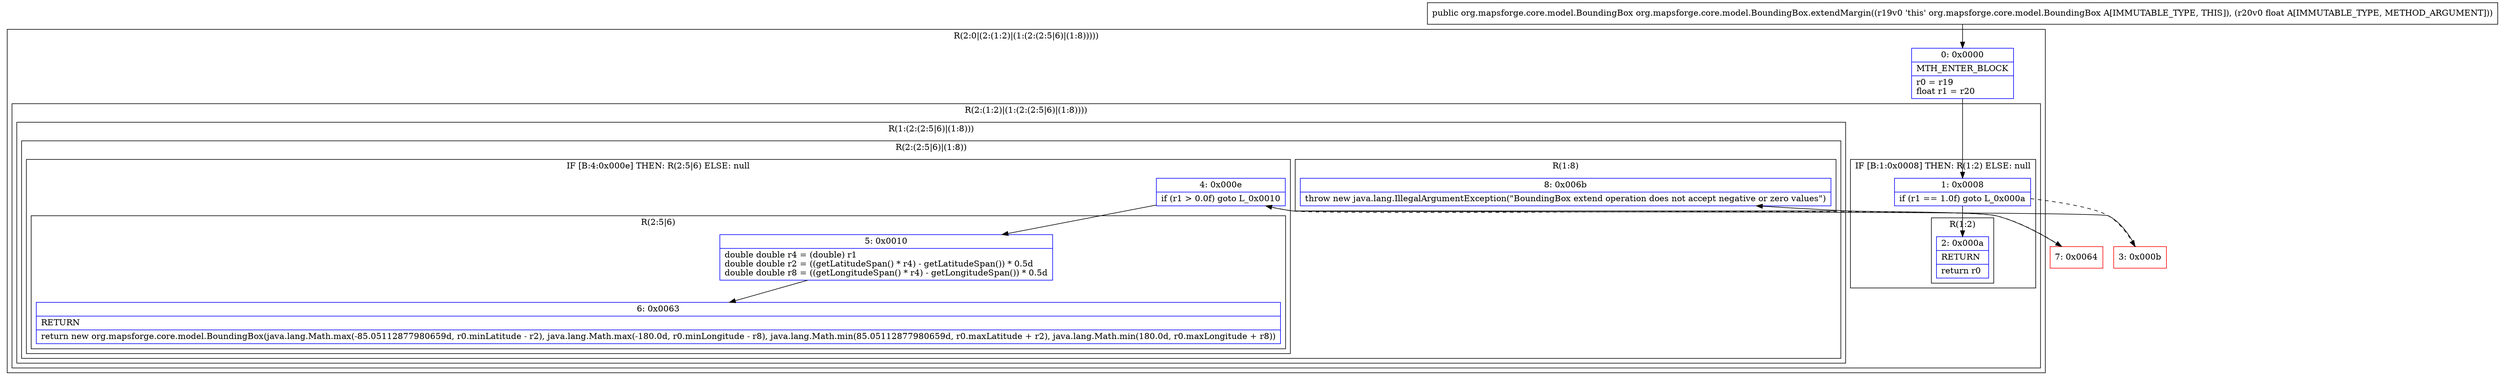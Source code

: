 digraph "CFG fororg.mapsforge.core.model.BoundingBox.extendMargin(F)Lorg\/mapsforge\/core\/model\/BoundingBox;" {
subgraph cluster_Region_160759421 {
label = "R(2:0|(2:(1:2)|(1:(2:(2:5|6)|(1:8)))))";
node [shape=record,color=blue];
Node_0 [shape=record,label="{0\:\ 0x0000|MTH_ENTER_BLOCK\l|r0 = r19\lfloat r1 = r20\l}"];
subgraph cluster_Region_48567456 {
label = "R(2:(1:2)|(1:(2:(2:5|6)|(1:8))))";
node [shape=record,color=blue];
subgraph cluster_IfRegion_783683934 {
label = "IF [B:1:0x0008] THEN: R(1:2) ELSE: null";
node [shape=record,color=blue];
Node_1 [shape=record,label="{1\:\ 0x0008|if (r1 == 1.0f) goto L_0x000a\l}"];
subgraph cluster_Region_197755459 {
label = "R(1:2)";
node [shape=record,color=blue];
Node_2 [shape=record,label="{2\:\ 0x000a|RETURN\l|return r0\l}"];
}
}
subgraph cluster_Region_1359921757 {
label = "R(1:(2:(2:5|6)|(1:8)))";
node [shape=record,color=blue];
subgraph cluster_Region_1014251037 {
label = "R(2:(2:5|6)|(1:8))";
node [shape=record,color=blue];
subgraph cluster_IfRegion_1913960491 {
label = "IF [B:4:0x000e] THEN: R(2:5|6) ELSE: null";
node [shape=record,color=blue];
Node_4 [shape=record,label="{4\:\ 0x000e|if (r1 \> 0.0f) goto L_0x0010\l}"];
subgraph cluster_Region_74857860 {
label = "R(2:5|6)";
node [shape=record,color=blue];
Node_5 [shape=record,label="{5\:\ 0x0010|double double r4 = (double) r1\ldouble double r2 = ((getLatitudeSpan() * r4) \- getLatitudeSpan()) * 0.5d\ldouble double r8 = ((getLongitudeSpan() * r4) \- getLongitudeSpan()) * 0.5d\l}"];
Node_6 [shape=record,label="{6\:\ 0x0063|RETURN\l|return new org.mapsforge.core.model.BoundingBox(java.lang.Math.max(\-85.05112877980659d, r0.minLatitude \- r2), java.lang.Math.max(\-180.0d, r0.minLongitude \- r8), java.lang.Math.min(85.05112877980659d, r0.maxLatitude + r2), java.lang.Math.min(180.0d, r0.maxLongitude + r8))\l}"];
}
}
subgraph cluster_Region_371092775 {
label = "R(1:8)";
node [shape=record,color=blue];
Node_8 [shape=record,label="{8\:\ 0x006b|throw new java.lang.IllegalArgumentException(\"BoundingBox extend operation does not accept negative or zero values\")\l}"];
}
}
}
}
}
Node_3 [shape=record,color=red,label="{3\:\ 0x000b}"];
Node_7 [shape=record,color=red,label="{7\:\ 0x0064}"];
MethodNode[shape=record,label="{public org.mapsforge.core.model.BoundingBox org.mapsforge.core.model.BoundingBox.extendMargin((r19v0 'this' org.mapsforge.core.model.BoundingBox A[IMMUTABLE_TYPE, THIS]), (r20v0 float A[IMMUTABLE_TYPE, METHOD_ARGUMENT])) }"];
MethodNode -> Node_0;
Node_0 -> Node_1;
Node_1 -> Node_2;
Node_1 -> Node_3[style=dashed];
Node_4 -> Node_5;
Node_4 -> Node_7[style=dashed];
Node_5 -> Node_6;
Node_3 -> Node_4;
Node_7 -> Node_8;
}

